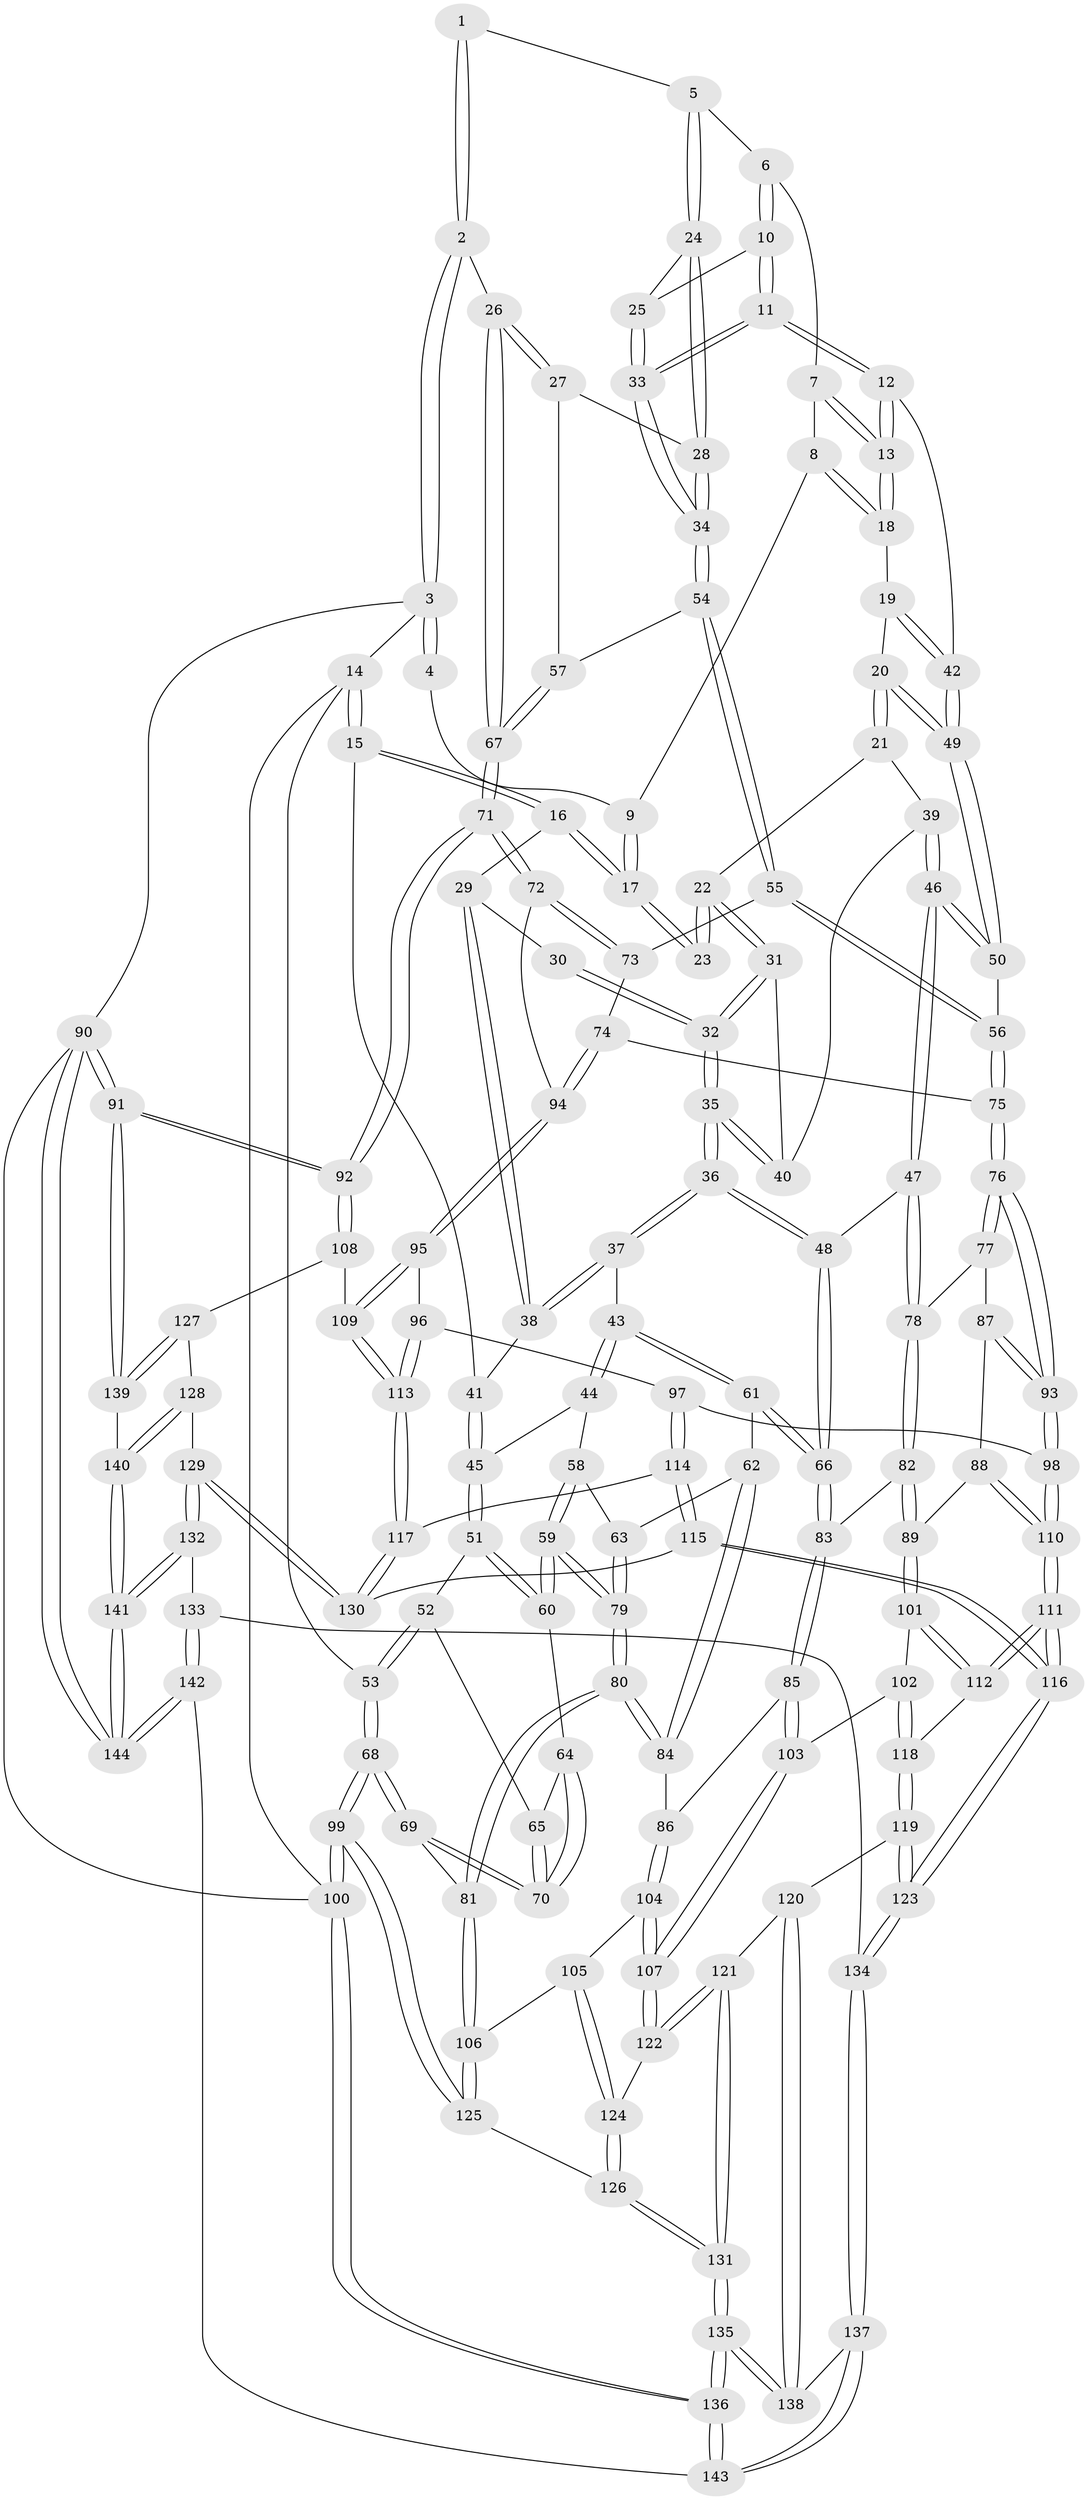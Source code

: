 // Generated by graph-tools (version 1.1) at 2025/27/03/09/25 03:27:04]
// undirected, 144 vertices, 357 edges
graph export_dot {
graph [start="1"]
  node [color=gray90,style=filled];
  1 [pos="+0.9033817370317013+0.07271895065818372"];
  2 [pos="+1+0"];
  3 [pos="+1+0"];
  4 [pos="+0.7963467080543127+0"];
  5 [pos="+0.896758850753774+0.09839795280414008"];
  6 [pos="+0.8015384650873171+0.07947109445307537"];
  7 [pos="+0.7792115952094185+0.0597858998267288"];
  8 [pos="+0.643695598046294+0"];
  9 [pos="+0.6318988554761605+0"];
  10 [pos="+0.8174831367503858+0.15316247906971261"];
  11 [pos="+0.7830294593961721+0.22173811705717944"];
  12 [pos="+0.7796351544708647+0.22057312143436816"];
  13 [pos="+0.7508661930433035+0.19033677520054462"];
  14 [pos="+0+0"];
  15 [pos="+0+0"];
  16 [pos="+0+0"];
  17 [pos="+0.4955810547314508+0"];
  18 [pos="+0.6840038074772598+0.15489781979481274"];
  19 [pos="+0.6521801406834273+0.1867429590251221"];
  20 [pos="+0.6254851462588628+0.2116449359885264"];
  21 [pos="+0.5221925172231631+0.11276404467128914"];
  22 [pos="+0.5009380002523423+0.04680909344443765"];
  23 [pos="+0.4857514268747556+0"];
  24 [pos="+0.908440819556499+0.12879404600824051"];
  25 [pos="+0.9000924367674256+0.13511407381598964"];
  26 [pos="+1+0.14288251063700494"];
  27 [pos="+1+0.1789490166145725"];
  28 [pos="+0.9864511391549499+0.16878758922196524"];
  29 [pos="+0.3211672537264906+0.1623962937429842"];
  30 [pos="+0.3930403295309885+0.098943677123365"];
  31 [pos="+0.4356140791819256+0.19121903418508665"];
  32 [pos="+0.390275376585752+0.2469246550904473"];
  33 [pos="+0.8269416469669969+0.2663667401931486"];
  34 [pos="+0.8340920168322608+0.2788028587904165"];
  35 [pos="+0.3889601601008153+0.2503320555788053"];
  36 [pos="+0.36922525694946484+0.27786542501495626"];
  37 [pos="+0.305526474374124+0.2615350249561879"];
  38 [pos="+0.3121546689594661+0.18642674128505057"];
  39 [pos="+0.5080473648310868+0.2140742341907327"];
  40 [pos="+0.4957981470086007+0.2158200515375505"];
  41 [pos="+0.050353800938288514+0"];
  42 [pos="+0.7256254973158027+0.2481929776288216"];
  43 [pos="+0.28134335738689953+0.26827864864887063"];
  44 [pos="+0.2622498667360692+0.267002272497015"];
  45 [pos="+0.15620412204722828+0.22708168228587475"];
  46 [pos="+0.561874450735697+0.34081695919911414"];
  47 [pos="+0.5249058819045493+0.36333960532229265"];
  48 [pos="+0.39791245786798907+0.31311755916815204"];
  49 [pos="+0.6144525620834921+0.31158033939968893"];
  50 [pos="+0.6042216252028434+0.3332403419640725"];
  51 [pos="+0.12490809664761814+0.28187560281677015"];
  52 [pos="+0.07191495922007081+0.30905825737442477"];
  53 [pos="+0+0.3164041204123304"];
  54 [pos="+0.8406557188428565+0.3099321174647935"];
  55 [pos="+0.8364741982026247+0.31891187327665166"];
  56 [pos="+0.6335539900659851+0.3541808495109635"];
  57 [pos="+0.9174791720485027+0.31345630830927945"];
  58 [pos="+0.23222548803835288+0.3292288559390149"];
  59 [pos="+0.17954728903298048+0.4173979176705765"];
  60 [pos="+0.15608123325188364+0.4032818720556346"];
  61 [pos="+0.2819184970486995+0.42747449112591546"];
  62 [pos="+0.27076997618131726+0.42942820442048146"];
  63 [pos="+0.2567378858183147+0.42805113915969"];
  64 [pos="+0.10278200722993139+0.4169586175780178"];
  65 [pos="+0.0689595451490506+0.35337019422092014"];
  66 [pos="+0.3327101550142927+0.44752843643968276"];
  67 [pos="+1+0.527318193987246"];
  68 [pos="+0+0.5331404054971048"];
  69 [pos="+0+0.5392823308195828"];
  70 [pos="+0+0.5291368686270581"];
  71 [pos="+1+0.5654548218663152"];
  72 [pos="+0.9643147828266847+0.5114684571387303"];
  73 [pos="+0.8365072217049635+0.3246496783693991"];
  74 [pos="+0.7762423859661087+0.4644379412044543"];
  75 [pos="+0.6981813892441779+0.4631089857148755"];
  76 [pos="+0.646299394303995+0.5551942488895005"];
  77 [pos="+0.5385604211869109+0.43057989810685715"];
  78 [pos="+0.5241853353246391+0.3659310787545281"];
  79 [pos="+0.18591435563675998+0.42562633079625983"];
  80 [pos="+0.16151533276741617+0.5636792000341664"];
  81 [pos="+0.10795951842100783+0.6108673600366078"];
  82 [pos="+0.39070859015089354+0.5176058910218805"];
  83 [pos="+0.37492510940371565+0.5165464324248314"];
  84 [pos="+0.2306251233811846+0.5527943797457618"];
  85 [pos="+0.3415947645334012+0.5475257821804295"];
  86 [pos="+0.30472436845711925+0.5599685943759676"];
  87 [pos="+0.528582097355052+0.5049968661960996"];
  88 [pos="+0.4589372022295011+0.5706175348675405"];
  89 [pos="+0.4580861935676027+0.5706371374747617"];
  90 [pos="+1+1"];
  91 [pos="+1+0.8031248210484125"];
  92 [pos="+1+0.6071027567948735"];
  93 [pos="+0.6411422627415096+0.5756784537302265"];
  94 [pos="+0.8365095765673536+0.5229138868743839"];
  95 [pos="+0.8049333130987796+0.5848802584934005"];
  96 [pos="+0.7470086920618263+0.6067693792940002"];
  97 [pos="+0.6748518928635515+0.6060643460235078"];
  98 [pos="+0.6410155901243437+0.5800488107230966"];
  99 [pos="+0+1"];
  100 [pos="+0+1"];
  101 [pos="+0.4577824278660301+0.5720435223456215"];
  102 [pos="+0.43082504475408173+0.6561480606836674"];
  103 [pos="+0.3576310318791461+0.669851732314159"];
  104 [pos="+0.2740750371738367+0.6662686935628102"];
  105 [pos="+0.18143073710138719+0.6652909885883957"];
  106 [pos="+0.11563430360824861+0.6275286711981363"];
  107 [pos="+0.329301771644639+0.7078562836378447"];
  108 [pos="+0.8634563744097195+0.6961947792051957"];
  109 [pos="+0.8599322415379662+0.6955402364432439"];
  110 [pos="+0.580979956710062+0.6179298220646975"];
  111 [pos="+0.5576681246303129+0.6973659299268419"];
  112 [pos="+0.506053292335118+0.6893875526739377"];
  113 [pos="+0.7849214067846135+0.7297025979271041"];
  114 [pos="+0.6906022613885476+0.6899709588232436"];
  115 [pos="+0.5825353591458152+0.7765862083112383"];
  116 [pos="+0.5785025973144723+0.7786462626598205"];
  117 [pos="+0.7635135812171409+0.7487989330317267"];
  118 [pos="+0.451491860594875+0.6920834939403809"];
  119 [pos="+0.4183817589618521+0.7980941724099755"];
  120 [pos="+0.3918161087212018+0.8061824987757299"];
  121 [pos="+0.37105423356785283+0.8113500076723197"];
  122 [pos="+0.3341349619644865+0.7578006216355249"];
  123 [pos="+0.5654288438260934+0.8215085891439206"];
  124 [pos="+0.22875773853831638+0.7586651829511238"];
  125 [pos="+0.08770364002179569+0.7995935710719223"];
  126 [pos="+0.1864313653044175+0.8268584744115617"];
  127 [pos="+0.8907484303685269+0.8443657821348928"];
  128 [pos="+0.8514418090827377+0.8660546465909893"];
  129 [pos="+0.7653952404038558+0.832095025755873"];
  130 [pos="+0.761701703072464+0.7575865908033811"];
  131 [pos="+0.29413728113825294+0.9752740495162083"];
  132 [pos="+0.7125427866644741+0.8709165809085144"];
  133 [pos="+0.6340720123393525+0.8750478698106282"];
  134 [pos="+0.5745267124108986+0.8416697113081486"];
  135 [pos="+0.2927432562183118+1"];
  136 [pos="+0.23169613619340002+1"];
  137 [pos="+0.527172908346053+0.9185582040740949"];
  138 [pos="+0.48749679793553286+0.93212836007529"];
  139 [pos="+1+0.8329766244326257"];
  140 [pos="+0.8536267114759377+1"];
  141 [pos="+0.8079887136383712+1"];
  142 [pos="+0.6539299295105477+1"];
  143 [pos="+0.5896633024121753+1"];
  144 [pos="+0.789048766768149+1"];
  1 -- 2;
  1 -- 2;
  1 -- 5;
  2 -- 3;
  2 -- 3;
  2 -- 26;
  3 -- 4;
  3 -- 4;
  3 -- 14;
  3 -- 90;
  4 -- 9;
  5 -- 6;
  5 -- 24;
  5 -- 24;
  6 -- 7;
  6 -- 10;
  6 -- 10;
  7 -- 8;
  7 -- 13;
  7 -- 13;
  8 -- 9;
  8 -- 18;
  8 -- 18;
  9 -- 17;
  9 -- 17;
  10 -- 11;
  10 -- 11;
  10 -- 25;
  11 -- 12;
  11 -- 12;
  11 -- 33;
  11 -- 33;
  12 -- 13;
  12 -- 13;
  12 -- 42;
  13 -- 18;
  13 -- 18;
  14 -- 15;
  14 -- 15;
  14 -- 53;
  14 -- 100;
  15 -- 16;
  15 -- 16;
  15 -- 41;
  16 -- 17;
  16 -- 17;
  16 -- 29;
  17 -- 23;
  17 -- 23;
  18 -- 19;
  19 -- 20;
  19 -- 42;
  19 -- 42;
  20 -- 21;
  20 -- 21;
  20 -- 49;
  20 -- 49;
  21 -- 22;
  21 -- 39;
  22 -- 23;
  22 -- 23;
  22 -- 31;
  22 -- 31;
  24 -- 25;
  24 -- 28;
  24 -- 28;
  25 -- 33;
  25 -- 33;
  26 -- 27;
  26 -- 27;
  26 -- 67;
  26 -- 67;
  27 -- 28;
  27 -- 57;
  28 -- 34;
  28 -- 34;
  29 -- 30;
  29 -- 38;
  29 -- 38;
  30 -- 32;
  30 -- 32;
  31 -- 32;
  31 -- 32;
  31 -- 40;
  32 -- 35;
  32 -- 35;
  33 -- 34;
  33 -- 34;
  34 -- 54;
  34 -- 54;
  35 -- 36;
  35 -- 36;
  35 -- 40;
  35 -- 40;
  36 -- 37;
  36 -- 37;
  36 -- 48;
  36 -- 48;
  37 -- 38;
  37 -- 38;
  37 -- 43;
  38 -- 41;
  39 -- 40;
  39 -- 46;
  39 -- 46;
  41 -- 45;
  41 -- 45;
  42 -- 49;
  42 -- 49;
  43 -- 44;
  43 -- 44;
  43 -- 61;
  43 -- 61;
  44 -- 45;
  44 -- 58;
  45 -- 51;
  45 -- 51;
  46 -- 47;
  46 -- 47;
  46 -- 50;
  46 -- 50;
  47 -- 48;
  47 -- 78;
  47 -- 78;
  48 -- 66;
  48 -- 66;
  49 -- 50;
  49 -- 50;
  50 -- 56;
  51 -- 52;
  51 -- 60;
  51 -- 60;
  52 -- 53;
  52 -- 53;
  52 -- 65;
  53 -- 68;
  53 -- 68;
  54 -- 55;
  54 -- 55;
  54 -- 57;
  55 -- 56;
  55 -- 56;
  55 -- 73;
  56 -- 75;
  56 -- 75;
  57 -- 67;
  57 -- 67;
  58 -- 59;
  58 -- 59;
  58 -- 63;
  59 -- 60;
  59 -- 60;
  59 -- 79;
  59 -- 79;
  60 -- 64;
  61 -- 62;
  61 -- 66;
  61 -- 66;
  62 -- 63;
  62 -- 84;
  62 -- 84;
  63 -- 79;
  63 -- 79;
  64 -- 65;
  64 -- 70;
  64 -- 70;
  65 -- 70;
  65 -- 70;
  66 -- 83;
  66 -- 83;
  67 -- 71;
  67 -- 71;
  68 -- 69;
  68 -- 69;
  68 -- 99;
  68 -- 99;
  69 -- 70;
  69 -- 70;
  69 -- 81;
  71 -- 72;
  71 -- 72;
  71 -- 92;
  71 -- 92;
  72 -- 73;
  72 -- 73;
  72 -- 94;
  73 -- 74;
  74 -- 75;
  74 -- 94;
  74 -- 94;
  75 -- 76;
  75 -- 76;
  76 -- 77;
  76 -- 77;
  76 -- 93;
  76 -- 93;
  77 -- 78;
  77 -- 87;
  78 -- 82;
  78 -- 82;
  79 -- 80;
  79 -- 80;
  80 -- 81;
  80 -- 81;
  80 -- 84;
  80 -- 84;
  81 -- 106;
  81 -- 106;
  82 -- 83;
  82 -- 89;
  82 -- 89;
  83 -- 85;
  83 -- 85;
  84 -- 86;
  85 -- 86;
  85 -- 103;
  85 -- 103;
  86 -- 104;
  86 -- 104;
  87 -- 88;
  87 -- 93;
  87 -- 93;
  88 -- 89;
  88 -- 110;
  88 -- 110;
  89 -- 101;
  89 -- 101;
  90 -- 91;
  90 -- 91;
  90 -- 144;
  90 -- 144;
  90 -- 100;
  91 -- 92;
  91 -- 92;
  91 -- 139;
  91 -- 139;
  92 -- 108;
  92 -- 108;
  93 -- 98;
  93 -- 98;
  94 -- 95;
  94 -- 95;
  95 -- 96;
  95 -- 109;
  95 -- 109;
  96 -- 97;
  96 -- 113;
  96 -- 113;
  97 -- 98;
  97 -- 114;
  97 -- 114;
  98 -- 110;
  98 -- 110;
  99 -- 100;
  99 -- 100;
  99 -- 125;
  99 -- 125;
  100 -- 136;
  100 -- 136;
  101 -- 102;
  101 -- 112;
  101 -- 112;
  102 -- 103;
  102 -- 118;
  102 -- 118;
  103 -- 107;
  103 -- 107;
  104 -- 105;
  104 -- 107;
  104 -- 107;
  105 -- 106;
  105 -- 124;
  105 -- 124;
  106 -- 125;
  106 -- 125;
  107 -- 122;
  107 -- 122;
  108 -- 109;
  108 -- 127;
  109 -- 113;
  109 -- 113;
  110 -- 111;
  110 -- 111;
  111 -- 112;
  111 -- 112;
  111 -- 116;
  111 -- 116;
  112 -- 118;
  113 -- 117;
  113 -- 117;
  114 -- 115;
  114 -- 115;
  114 -- 117;
  115 -- 116;
  115 -- 116;
  115 -- 130;
  116 -- 123;
  116 -- 123;
  117 -- 130;
  117 -- 130;
  118 -- 119;
  118 -- 119;
  119 -- 120;
  119 -- 123;
  119 -- 123;
  120 -- 121;
  120 -- 138;
  120 -- 138;
  121 -- 122;
  121 -- 122;
  121 -- 131;
  121 -- 131;
  122 -- 124;
  123 -- 134;
  123 -- 134;
  124 -- 126;
  124 -- 126;
  125 -- 126;
  126 -- 131;
  126 -- 131;
  127 -- 128;
  127 -- 139;
  127 -- 139;
  128 -- 129;
  128 -- 140;
  128 -- 140;
  129 -- 130;
  129 -- 130;
  129 -- 132;
  129 -- 132;
  131 -- 135;
  131 -- 135;
  132 -- 133;
  132 -- 141;
  132 -- 141;
  133 -- 134;
  133 -- 142;
  133 -- 142;
  134 -- 137;
  134 -- 137;
  135 -- 136;
  135 -- 136;
  135 -- 138;
  135 -- 138;
  136 -- 143;
  136 -- 143;
  137 -- 138;
  137 -- 143;
  137 -- 143;
  139 -- 140;
  140 -- 141;
  140 -- 141;
  141 -- 144;
  141 -- 144;
  142 -- 143;
  142 -- 144;
  142 -- 144;
}
